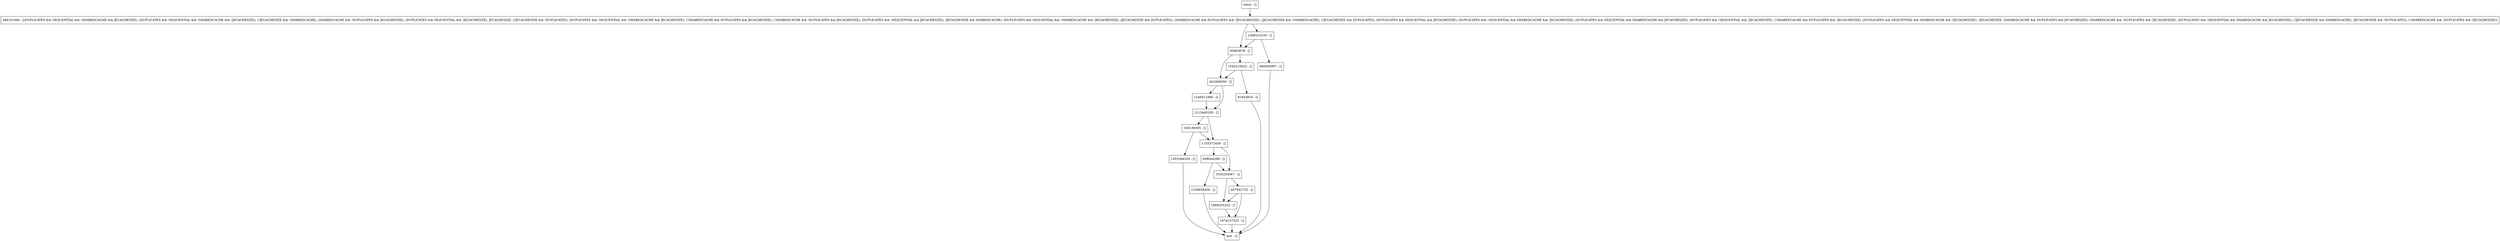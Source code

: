 digraph getCurrentLN {
node [shape=record];
1860035232 [label="1860035232 - []"];
1236658456 [label="1236658456 - []"];
958004298 [label="958004298 - []"];
1246011996 [label="1246011996 - []"];
1453384320 [label="1453384320 - []"];
401896059 [label="401896059 - []"];
326139305 [label="326139305 - []"];
488101694 [label="488101694 - [(DUPLICATES && SEQUENTIAL && !SHAREDCACHE && JECACHESIZE), (DUPLICATES && !SEQUENTIAL && !SHAREDCACHE && !JECACHESIZE), (!JECACHESIZE && !SHAREDCACHE), (SHAREDCACHE && !DUPLICATES && JECACHESIZE), (DUPLICATES && SEQUENTIAL && !JECACHESIZE), JECACHESIZE, (!JECACHESIZE && !DUPLICATES), (DUPLICATES && !SEQUENTIAL && !SHAREDCACHE && JECACHESIZE), (!SHAREDCACHE && DUPLICATES && JECACHESIZE), (!SHAREDCACHE && !DUPLICATES && JECACHESIZE), (DUPLICATES && !SEQUENTIAL && JECACHESIZE), (JECACHESIZE && SHAREDCACHE), (DUPLICATES && SEQUENTIAL && !SHAREDCACHE && !JECACHESIZE), (JECACHESIZE && DUPLICATES), (SHAREDCACHE && DUPLICATES && !JECACHESIZE), (JECACHESIZE && !SHAREDCACHE), (!JECACHESIZE && DUPLICATES), (DUPLICATES && SEQUENTIAL && JECACHESIZE), (DUPLICATES && !SEQUENTIAL && SHAREDCACHE && !JECACHESIZE), (DUPLICATES && SEQUENTIAL && SHAREDCACHE && JECACHESIZE), (DUPLICATES && !SEQUENTIAL && !JECACHESIZE), (!SHAREDCACHE && DUPLICATES && !JECACHESIZE), (DUPLICATES && SEQUENTIAL && SHAREDCACHE && !JECACHESIZE), !JECACHESIZE, (SHAREDCACHE && DUPLICATES && JECACHESIZE), (SHAREDCACHE && !DUPLICATES && !JECACHESIZE), (DUPLICATES && !SEQUENTIAL && SHAREDCACHE && JECACHESIZE), (!JECACHESIZE && SHAREDCACHE), (JECACHESIZE && !DUPLICATES), (!SHAREDCACHE && !DUPLICATES && !JECACHESIZE)]"];
93963678 [label="93963678 - []"];
1103372458 [label="1103372458 - []"];
1369510150 [label="1369510150 - []"];
880405997 [label="880405997 - []"];
91943816 [label="91943816 - []"];
entry [label="entry - []"];
exit [label="exit - []"];
407942732 [label="407942732 - []"];
1974157322 [label="1974157322 - []"];
1505254067 [label="1505254067 - []"];
1544216622 [label="1544216622 - []"];
2115465295 [label="2115465295 - []"];
entry;
exit;
1860035232 -> 1974157322;
1236658456 -> exit;
958004298 -> 1236658456;
958004298 -> 1505254067;
1246011996 -> 2115465295;
1453384320 -> exit;
401896059 -> 1246011996;
401896059 -> 2115465295;
326139305 -> 1453384320;
326139305 -> 1103372458;
488101694 -> 1369510150;
488101694 -> 93963678;
93963678 -> 401896059;
93963678 -> 1544216622;
1103372458 -> 958004298;
1103372458 -> 1505254067;
1369510150 -> 880405997;
1369510150 -> 93963678;
880405997 -> exit;
91943816 -> exit;
entry -> 488101694;
407942732 -> 1860035232;
407942732 -> 1974157322;
1974157322 -> exit;
1505254067 -> 1860035232;
1505254067 -> 407942732;
1544216622 -> 91943816;
1544216622 -> 401896059;
2115465295 -> 326139305;
2115465295 -> 1103372458;
}
